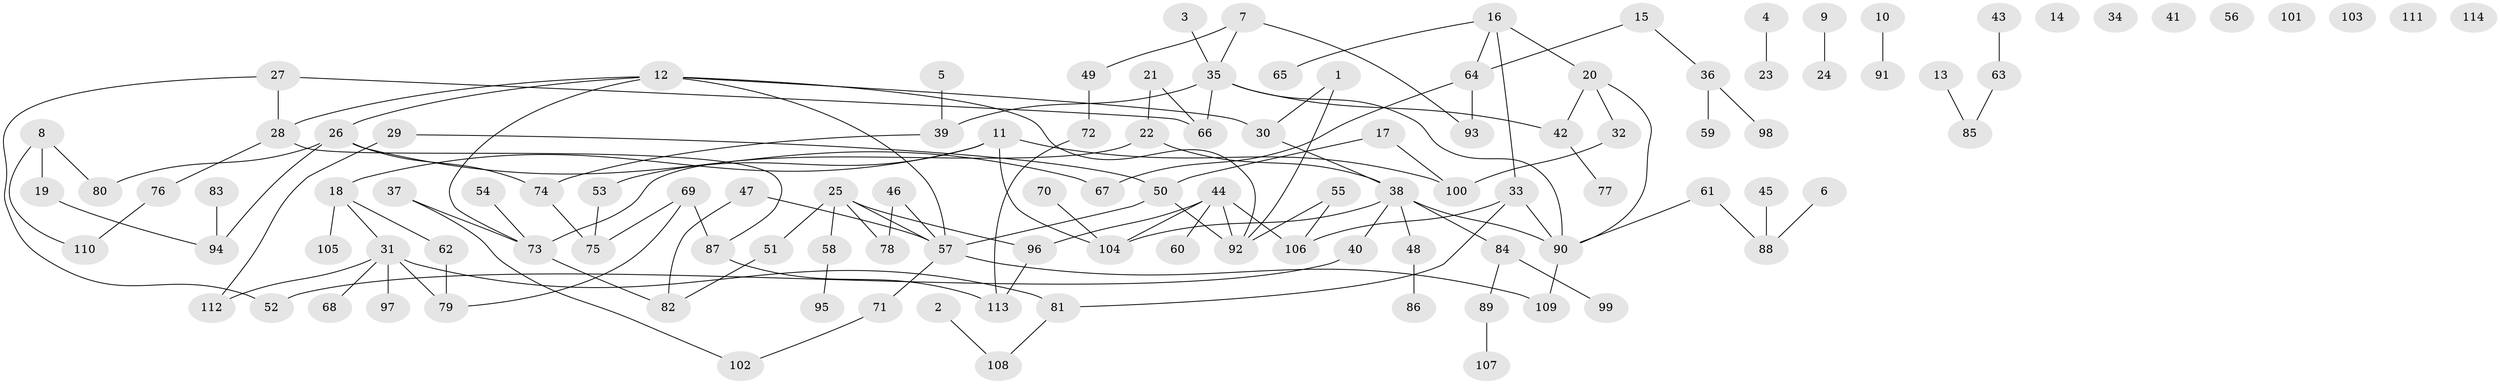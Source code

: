 // Generated by graph-tools (version 1.1) at 2025/00/03/09/25 03:00:50]
// undirected, 114 vertices, 133 edges
graph export_dot {
graph [start="1"]
  node [color=gray90,style=filled];
  1;
  2;
  3;
  4;
  5;
  6;
  7;
  8;
  9;
  10;
  11;
  12;
  13;
  14;
  15;
  16;
  17;
  18;
  19;
  20;
  21;
  22;
  23;
  24;
  25;
  26;
  27;
  28;
  29;
  30;
  31;
  32;
  33;
  34;
  35;
  36;
  37;
  38;
  39;
  40;
  41;
  42;
  43;
  44;
  45;
  46;
  47;
  48;
  49;
  50;
  51;
  52;
  53;
  54;
  55;
  56;
  57;
  58;
  59;
  60;
  61;
  62;
  63;
  64;
  65;
  66;
  67;
  68;
  69;
  70;
  71;
  72;
  73;
  74;
  75;
  76;
  77;
  78;
  79;
  80;
  81;
  82;
  83;
  84;
  85;
  86;
  87;
  88;
  89;
  90;
  91;
  92;
  93;
  94;
  95;
  96;
  97;
  98;
  99;
  100;
  101;
  102;
  103;
  104;
  105;
  106;
  107;
  108;
  109;
  110;
  111;
  112;
  113;
  114;
  1 -- 30;
  1 -- 92;
  2 -- 108;
  3 -- 35;
  4 -- 23;
  5 -- 39;
  6 -- 88;
  7 -- 35;
  7 -- 49;
  7 -- 93;
  8 -- 19;
  8 -- 80;
  8 -- 110;
  9 -- 24;
  10 -- 91;
  11 -- 18;
  11 -- 53;
  11 -- 100;
  11 -- 104;
  12 -- 26;
  12 -- 28;
  12 -- 30;
  12 -- 57;
  12 -- 73;
  12 -- 92;
  13 -- 85;
  15 -- 36;
  15 -- 64;
  16 -- 20;
  16 -- 33;
  16 -- 64;
  16 -- 65;
  17 -- 50;
  17 -- 100;
  18 -- 31;
  18 -- 62;
  18 -- 105;
  19 -- 94;
  20 -- 32;
  20 -- 42;
  20 -- 90;
  21 -- 22;
  21 -- 66;
  22 -- 38;
  22 -- 73;
  25 -- 51;
  25 -- 57;
  25 -- 58;
  25 -- 78;
  25 -- 96;
  26 -- 67;
  26 -- 74;
  26 -- 80;
  26 -- 94;
  27 -- 28;
  27 -- 52;
  27 -- 66;
  28 -- 76;
  28 -- 87;
  29 -- 50;
  29 -- 112;
  30 -- 38;
  31 -- 68;
  31 -- 79;
  31 -- 81;
  31 -- 97;
  31 -- 112;
  32 -- 100;
  33 -- 81;
  33 -- 90;
  33 -- 106;
  35 -- 39;
  35 -- 42;
  35 -- 66;
  35 -- 90;
  36 -- 59;
  36 -- 98;
  37 -- 73;
  37 -- 102;
  38 -- 40;
  38 -- 48;
  38 -- 84;
  38 -- 90;
  38 -- 104;
  39 -- 74;
  40 -- 52;
  42 -- 77;
  43 -- 63;
  44 -- 60;
  44 -- 92;
  44 -- 96;
  44 -- 104;
  44 -- 106;
  45 -- 88;
  46 -- 57;
  46 -- 78;
  47 -- 57;
  47 -- 82;
  48 -- 86;
  49 -- 72;
  50 -- 57;
  50 -- 92;
  51 -- 82;
  53 -- 75;
  54 -- 73;
  55 -- 92;
  55 -- 106;
  57 -- 71;
  57 -- 109;
  58 -- 95;
  61 -- 88;
  61 -- 90;
  62 -- 79;
  63 -- 85;
  64 -- 67;
  64 -- 93;
  69 -- 75;
  69 -- 79;
  69 -- 87;
  70 -- 104;
  71 -- 102;
  72 -- 113;
  73 -- 82;
  74 -- 75;
  76 -- 110;
  81 -- 108;
  83 -- 94;
  84 -- 89;
  84 -- 99;
  87 -- 113;
  89 -- 107;
  90 -- 109;
  96 -- 113;
}
